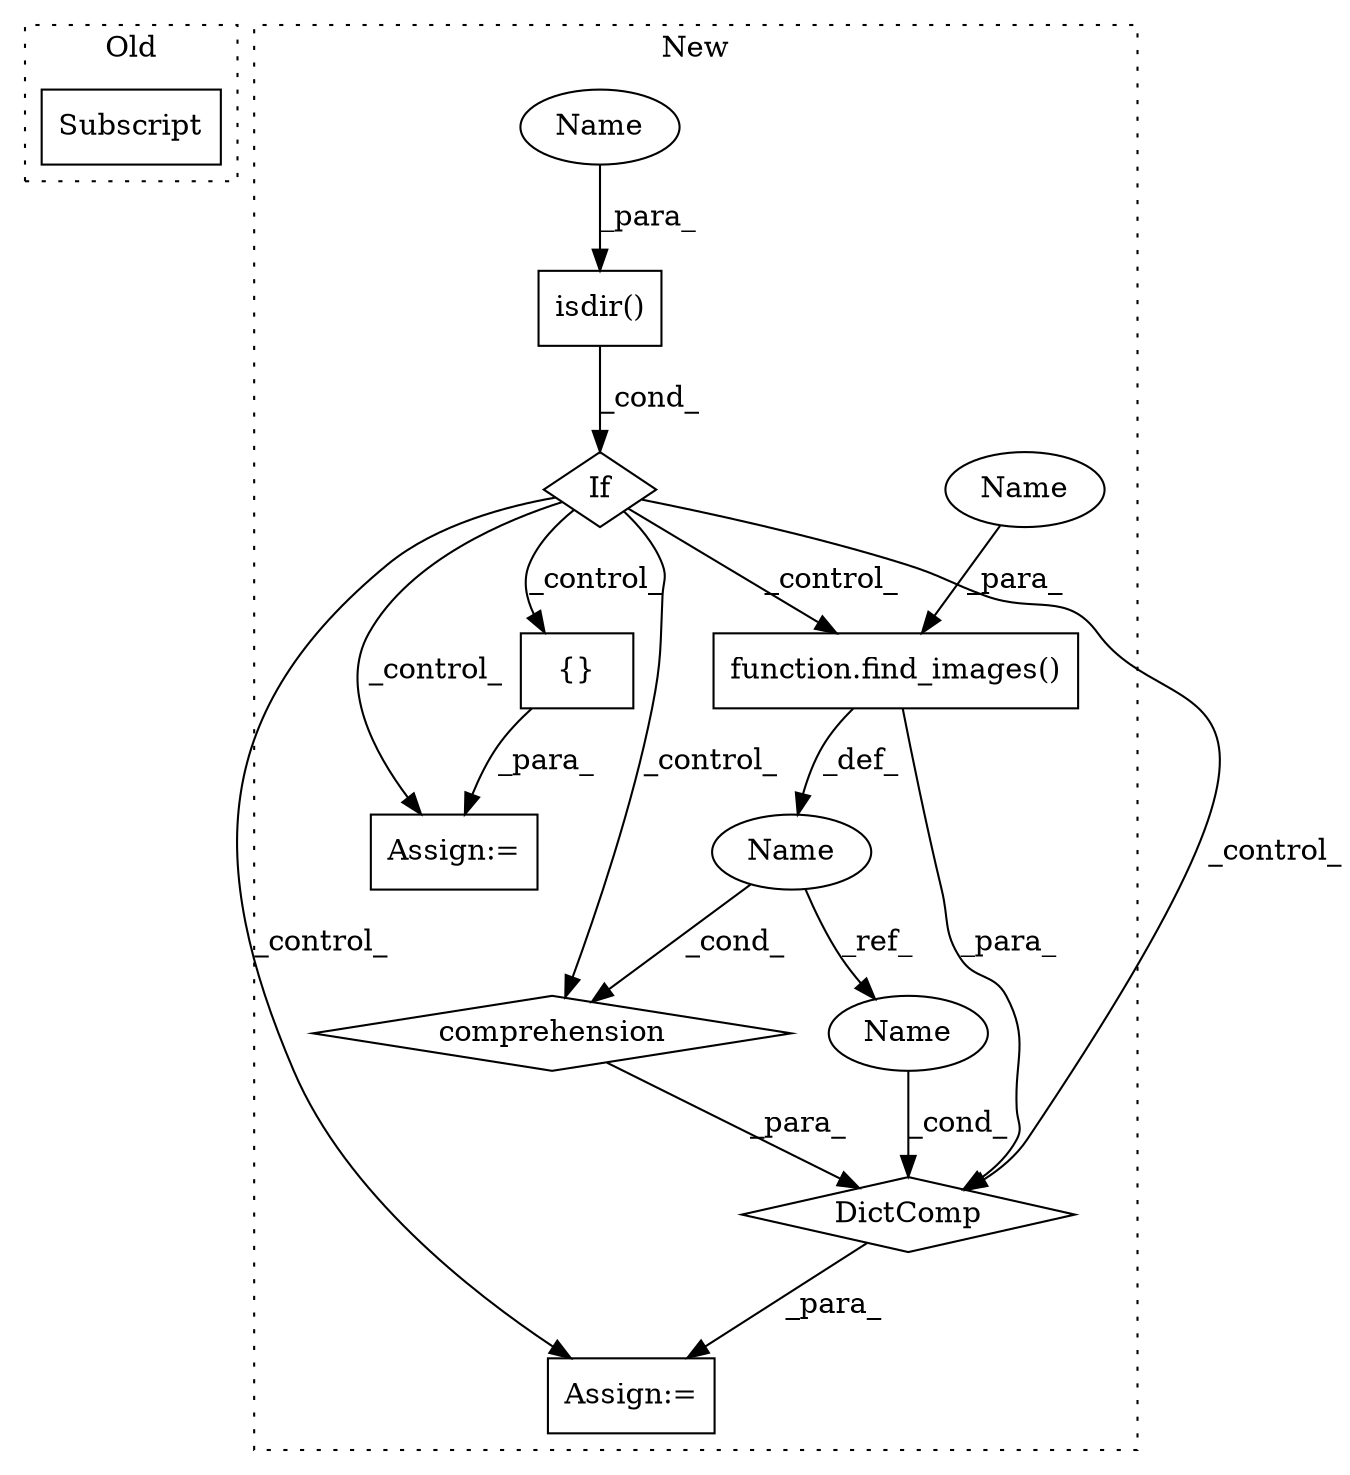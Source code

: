 digraph G {
subgraph cluster0 {
1 [label="Subscript" a="63" s="2684,0" l="21,0" shape="box"];
label = "Old";
style="dotted";
}
subgraph cluster1 {
2 [label="function.find_images()" a="75" s="1672,1693" l="12,17" shape="box"];
3 [label="isdir()" a="75" s="1556,1575" l="10,1" shape="box"];
4 [label="If" a="96" s="1553" l="3" shape="diamond"];
5 [label="{}" a="95" s="1748,1749" l="2,1" shape="box"];
6 [label="comprehension" a="45" s="1663" l="3" shape="diamond"];
7 [label="DictComp" a="84" s="1599" l="113" shape="diamond"];
8 [label="Name" a="87" s="1667" l="1" shape="ellipse"];
9 [label="Assign:=" a="68" s="1596" l="3" shape="box"];
10 [label="Assign:=" a="68" s="1745" l="3" shape="box"];
11 [label="Name" a="87" s="1684" l="9" shape="ellipse"];
12 [label="Name" a="87" s="1566" l="9" shape="ellipse"];
13 [label="Name" a="87" s="1645" l="1" shape="ellipse"];
label = "New";
style="dotted";
}
2 -> 7 [label="_para_"];
2 -> 8 [label="_def_"];
3 -> 4 [label="_cond_"];
4 -> 10 [label="_control_"];
4 -> 7 [label="_control_"];
4 -> 2 [label="_control_"];
4 -> 6 [label="_control_"];
4 -> 9 [label="_control_"];
4 -> 5 [label="_control_"];
5 -> 10 [label="_para_"];
6 -> 7 [label="_para_"];
7 -> 9 [label="_para_"];
8 -> 6 [label="_cond_"];
8 -> 13 [label="_ref_"];
11 -> 2 [label="_para_"];
12 -> 3 [label="_para_"];
13 -> 7 [label="_cond_"];
}